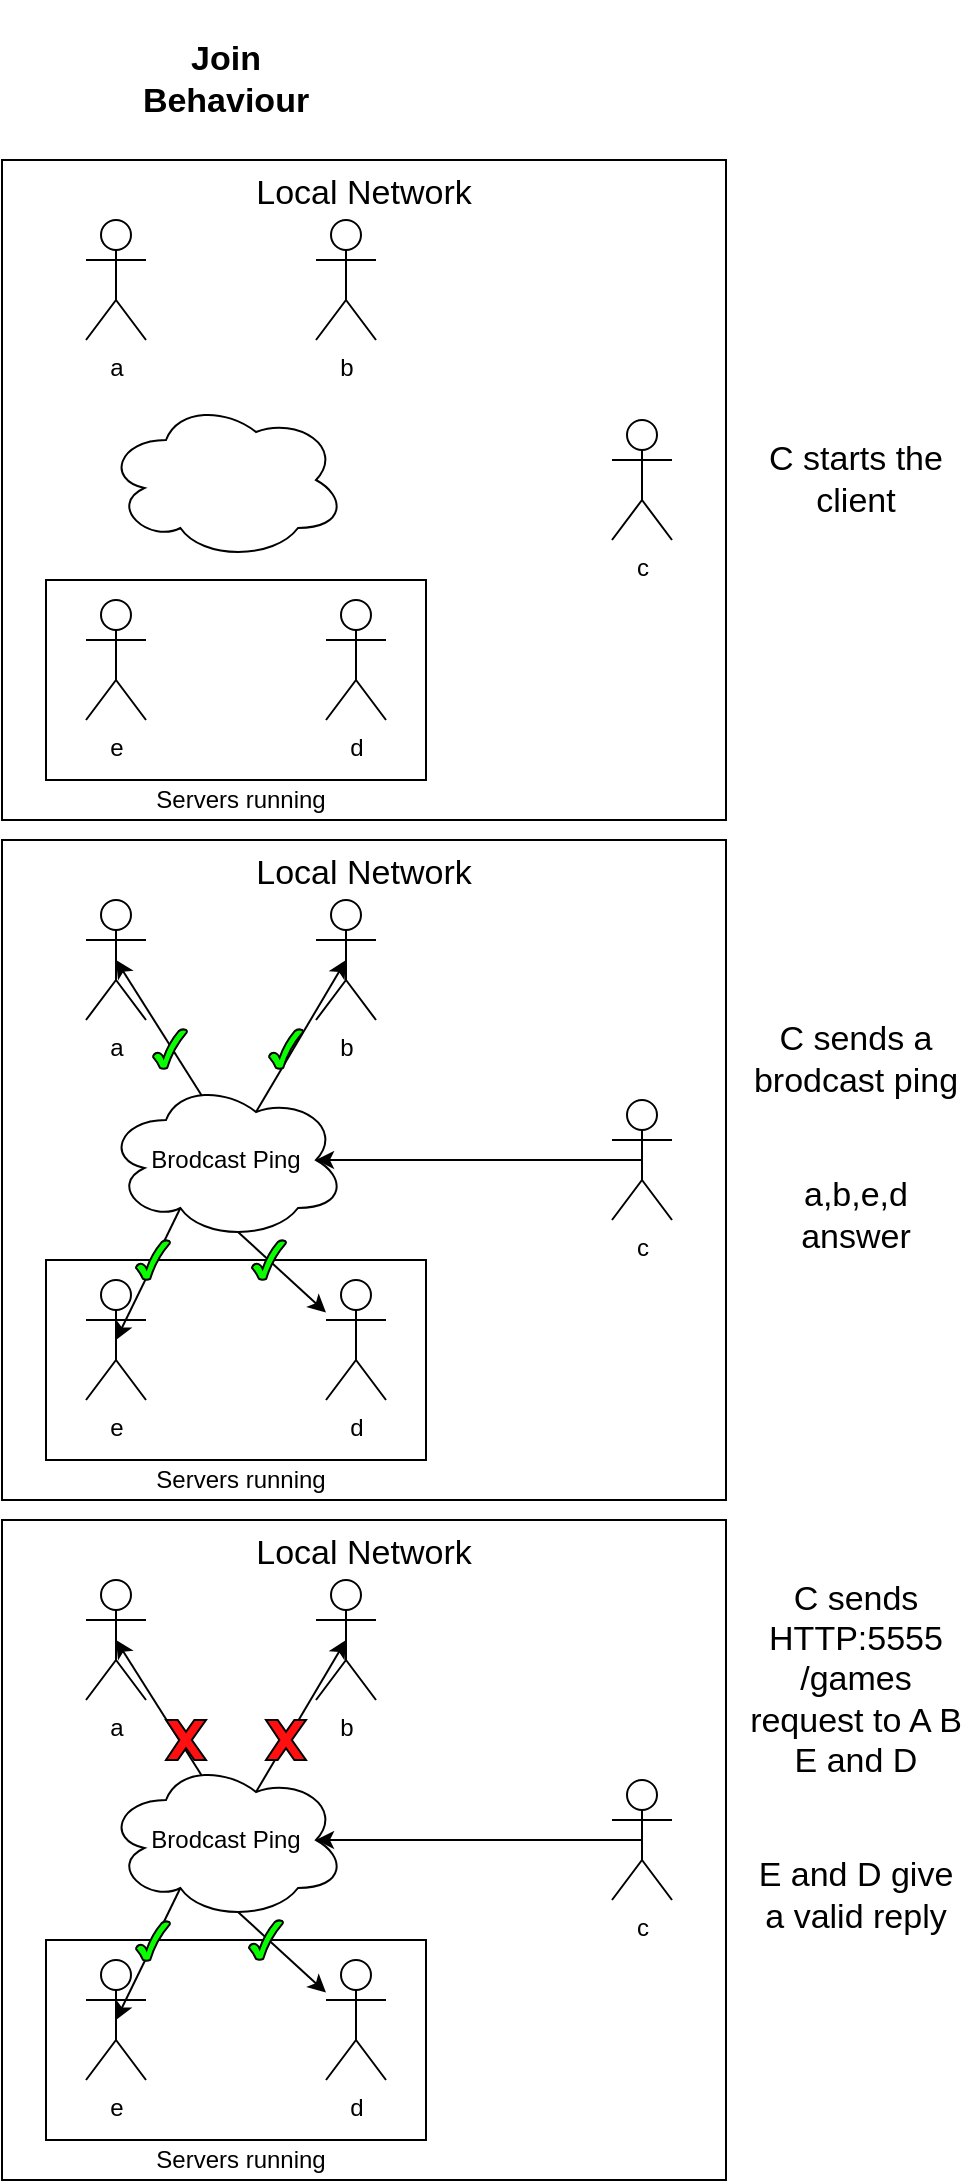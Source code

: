 <mxfile version="12.1.0" type="device" pages="1"><diagram id="Iv5khFm_y5IKehg6n_J-" name="Page-1"><mxGraphModel dx="1787" dy="1320" grid="1" gridSize="10" guides="1" tooltips="1" connect="1" arrows="1" fold="1" page="1" pageScale="1" pageWidth="827" pageHeight="1169" math="0" shadow="0"><root><mxCell id="0"/><mxCell id="1" parent="0"/><mxCell id="W9nOmSVlTzczXWhE0FWh-20" value="" style="rounded=0;whiteSpace=wrap;html=1;fillColor=none;" vertex="1" parent="1"><mxGeometry x="130" y="690" width="190" height="100" as="geometry"/></mxCell><mxCell id="W9nOmSVlTzczXWhE0FWh-22" value="Local Network" style="rounded=0;whiteSpace=wrap;html=1;fillColor=none;fontSize=17;verticalAlign=top;" vertex="1" parent="1"><mxGeometry x="108" y="480" width="362" height="330" as="geometry"/></mxCell><mxCell id="W9nOmSVlTzczXWhE0FWh-1" value="" style="ellipse;shape=cloud;whiteSpace=wrap;html=1;" vertex="1" parent="1"><mxGeometry x="160" y="260" width="120" height="80" as="geometry"/></mxCell><mxCell id="W9nOmSVlTzczXWhE0FWh-2" value="b" style="shape=umlActor;verticalLabelPosition=bottom;labelBackgroundColor=#ffffff;verticalAlign=top;html=1;outlineConnect=0;" vertex="1" parent="1"><mxGeometry x="265" y="170" width="30" height="60" as="geometry"/></mxCell><mxCell id="W9nOmSVlTzczXWhE0FWh-3" value="c" style="shape=umlActor;verticalLabelPosition=bottom;labelBackgroundColor=#ffffff;verticalAlign=top;html=1;outlineConnect=0;" vertex="1" parent="1"><mxGeometry x="413" y="270" width="30" height="60" as="geometry"/></mxCell><mxCell id="W9nOmSVlTzczXWhE0FWh-4" value="a" style="shape=umlActor;verticalLabelPosition=bottom;labelBackgroundColor=#ffffff;verticalAlign=top;html=1;outlineConnect=0;" vertex="1" parent="1"><mxGeometry x="150" y="170" width="30" height="60" as="geometry"/></mxCell><mxCell id="W9nOmSVlTzczXWhE0FWh-5" value="e" style="shape=umlActor;verticalLabelPosition=bottom;labelBackgroundColor=#ffffff;verticalAlign=top;html=1;outlineConnect=0;" vertex="1" parent="1"><mxGeometry x="150" y="360" width="30" height="60" as="geometry"/></mxCell><mxCell id="W9nOmSVlTzczXWhE0FWh-6" value="d" style="shape=umlActor;verticalLabelPosition=bottom;labelBackgroundColor=#ffffff;verticalAlign=top;html=1;outlineConnect=0;" vertex="1" parent="1"><mxGeometry x="270" y="360" width="30" height="60" as="geometry"/></mxCell><mxCell id="W9nOmSVlTzczXWhE0FWh-8" value="" style="rounded=0;whiteSpace=wrap;html=1;fillColor=none;" vertex="1" parent="1"><mxGeometry x="130" y="350" width="190" height="100" as="geometry"/></mxCell><mxCell id="W9nOmSVlTzczXWhE0FWh-9" value="Servers running" style="text;html=1;strokeColor=none;fillColor=none;align=center;verticalAlign=middle;whiteSpace=wrap;rounded=0;" vertex="1" parent="1"><mxGeometry x="175" y="450" width="105" height="20" as="geometry"/></mxCell><mxCell id="W9nOmSVlTzczXWhE0FWh-11" value="Join Behaviour" style="text;html=1;strokeColor=none;fillColor=none;align=center;verticalAlign=middle;whiteSpace=wrap;rounded=0;fontSize=17;fontStyle=1" vertex="1" parent="1"><mxGeometry x="180" y="60" width="80" height="80" as="geometry"/></mxCell><mxCell id="W9nOmSVlTzczXWhE0FWh-12" value="Local Network" style="rounded=0;whiteSpace=wrap;html=1;fillColor=none;fontSize=17;verticalAlign=top;" vertex="1" parent="1"><mxGeometry x="108" y="140" width="362" height="330" as="geometry"/></mxCell><mxCell id="W9nOmSVlTzczXWhE0FWh-13" value="C starts the client" style="text;html=1;strokeColor=none;fillColor=none;align=center;verticalAlign=middle;whiteSpace=wrap;rounded=0;fontSize=17;" vertex="1" parent="1"><mxGeometry x="480" y="280" width="110" height="40" as="geometry"/></mxCell><mxCell id="W9nOmSVlTzczXWhE0FWh-25" style="rounded=0;orthogonalLoop=1;jettySize=auto;html=1;exitX=0.625;exitY=0.2;exitDx=0;exitDy=0;exitPerimeter=0;entryX=0.5;entryY=0.5;entryDx=0;entryDy=0;entryPerimeter=0;fontSize=17;" edge="1" parent="1" source="W9nOmSVlTzczXWhE0FWh-14" target="W9nOmSVlTzczXWhE0FWh-15"><mxGeometry relative="1" as="geometry"/></mxCell><mxCell id="W9nOmSVlTzczXWhE0FWh-26" style="edgeStyle=none;rounded=0;orthogonalLoop=1;jettySize=auto;html=1;exitX=0.4;exitY=0.1;exitDx=0;exitDy=0;exitPerimeter=0;entryX=0.5;entryY=0.5;entryDx=0;entryDy=0;entryPerimeter=0;fontSize=17;" edge="1" parent="1" source="W9nOmSVlTzczXWhE0FWh-14" target="W9nOmSVlTzczXWhE0FWh-17"><mxGeometry relative="1" as="geometry"/></mxCell><mxCell id="W9nOmSVlTzczXWhE0FWh-27" style="edgeStyle=none;rounded=0;orthogonalLoop=1;jettySize=auto;html=1;exitX=0.31;exitY=0.8;exitDx=0;exitDy=0;exitPerimeter=0;entryX=0.5;entryY=0.5;entryDx=0;entryDy=0;entryPerimeter=0;fontSize=17;" edge="1" parent="1" source="W9nOmSVlTzczXWhE0FWh-14" target="W9nOmSVlTzczXWhE0FWh-18"><mxGeometry relative="1" as="geometry"/></mxCell><mxCell id="W9nOmSVlTzczXWhE0FWh-28" style="edgeStyle=none;rounded=0;orthogonalLoop=1;jettySize=auto;html=1;exitX=0.55;exitY=0.95;exitDx=0;exitDy=0;exitPerimeter=0;fontSize=17;" edge="1" parent="1" source="W9nOmSVlTzczXWhE0FWh-14" target="W9nOmSVlTzczXWhE0FWh-19"><mxGeometry relative="1" as="geometry"/></mxCell><mxCell id="W9nOmSVlTzczXWhE0FWh-14" value="Brodcast Ping" style="ellipse;shape=cloud;whiteSpace=wrap;html=1;" vertex="1" parent="1"><mxGeometry x="160" y="600" width="120" height="80" as="geometry"/></mxCell><mxCell id="W9nOmSVlTzczXWhE0FWh-15" value="b" style="shape=umlActor;verticalLabelPosition=bottom;labelBackgroundColor=#ffffff;verticalAlign=top;html=1;outlineConnect=0;" vertex="1" parent="1"><mxGeometry x="265" y="510" width="30" height="60" as="geometry"/></mxCell><mxCell id="W9nOmSVlTzczXWhE0FWh-24" style="edgeStyle=orthogonalEdgeStyle;rounded=0;orthogonalLoop=1;jettySize=auto;html=1;exitX=0.5;exitY=0.5;exitDx=0;exitDy=0;exitPerimeter=0;entryX=0.875;entryY=0.5;entryDx=0;entryDy=0;entryPerimeter=0;fontSize=17;" edge="1" parent="1" source="W9nOmSVlTzczXWhE0FWh-16" target="W9nOmSVlTzczXWhE0FWh-14"><mxGeometry relative="1" as="geometry"/></mxCell><mxCell id="W9nOmSVlTzczXWhE0FWh-16" value="c" style="shape=umlActor;verticalLabelPosition=bottom;labelBackgroundColor=#ffffff;verticalAlign=top;html=1;outlineConnect=0;" vertex="1" parent="1"><mxGeometry x="413" y="610" width="30" height="60" as="geometry"/></mxCell><mxCell id="W9nOmSVlTzczXWhE0FWh-17" value="a" style="shape=umlActor;verticalLabelPosition=bottom;labelBackgroundColor=#ffffff;verticalAlign=top;html=1;outlineConnect=0;" vertex="1" parent="1"><mxGeometry x="150" y="510" width="30" height="60" as="geometry"/></mxCell><mxCell id="W9nOmSVlTzczXWhE0FWh-18" value="e" style="shape=umlActor;verticalLabelPosition=bottom;labelBackgroundColor=#ffffff;verticalAlign=top;html=1;outlineConnect=0;" vertex="1" parent="1"><mxGeometry x="150" y="700" width="30" height="60" as="geometry"/></mxCell><mxCell id="W9nOmSVlTzczXWhE0FWh-19" value="d" style="shape=umlActor;verticalLabelPosition=bottom;labelBackgroundColor=#ffffff;verticalAlign=top;html=1;outlineConnect=0;" vertex="1" parent="1"><mxGeometry x="270" y="700" width="30" height="60" as="geometry"/></mxCell><mxCell id="W9nOmSVlTzczXWhE0FWh-21" value="Servers running" style="text;html=1;strokeColor=none;fillColor=none;align=center;verticalAlign=middle;whiteSpace=wrap;rounded=0;" vertex="1" parent="1"><mxGeometry x="175" y="790" width="105" height="20" as="geometry"/></mxCell><mxCell id="W9nOmSVlTzczXWhE0FWh-23" value="C sends a brodcast ping" style="text;html=1;strokeColor=none;fillColor=none;align=center;verticalAlign=middle;whiteSpace=wrap;rounded=0;fontSize=17;" vertex="1" parent="1"><mxGeometry x="480" y="570" width="110" height="40" as="geometry"/></mxCell><mxCell id="W9nOmSVlTzczXWhE0FWh-29" value="a,b,e,d answer" style="text;html=1;strokeColor=none;fillColor=none;align=center;verticalAlign=middle;whiteSpace=wrap;rounded=0;fontSize=17;" vertex="1" parent="1"><mxGeometry x="480" y="645" width="110" height="45" as="geometry"/></mxCell><mxCell id="W9nOmSVlTzczXWhE0FWh-30" value="" style="rounded=0;whiteSpace=wrap;html=1;fillColor=none;" vertex="1" parent="1"><mxGeometry x="130" y="1030" width="190" height="100" as="geometry"/></mxCell><mxCell id="W9nOmSVlTzczXWhE0FWh-31" value="Local Network" style="rounded=0;whiteSpace=wrap;html=1;fillColor=none;fontSize=17;verticalAlign=top;" vertex="1" parent="1"><mxGeometry x="108" y="820" width="362" height="330" as="geometry"/></mxCell><mxCell id="W9nOmSVlTzczXWhE0FWh-32" style="rounded=0;orthogonalLoop=1;jettySize=auto;html=1;exitX=0.625;exitY=0.2;exitDx=0;exitDy=0;exitPerimeter=0;entryX=0.5;entryY=0.5;entryDx=0;entryDy=0;entryPerimeter=0;fontSize=17;" edge="1" source="W9nOmSVlTzczXWhE0FWh-36" target="W9nOmSVlTzczXWhE0FWh-37" parent="1"><mxGeometry relative="1" as="geometry"/></mxCell><mxCell id="W9nOmSVlTzczXWhE0FWh-33" style="edgeStyle=none;rounded=0;orthogonalLoop=1;jettySize=auto;html=1;exitX=0.4;exitY=0.1;exitDx=0;exitDy=0;exitPerimeter=0;entryX=0.5;entryY=0.5;entryDx=0;entryDy=0;entryPerimeter=0;fontSize=17;" edge="1" source="W9nOmSVlTzczXWhE0FWh-36" target="W9nOmSVlTzczXWhE0FWh-40" parent="1"><mxGeometry relative="1" as="geometry"/></mxCell><mxCell id="W9nOmSVlTzczXWhE0FWh-34" style="edgeStyle=none;rounded=0;orthogonalLoop=1;jettySize=auto;html=1;exitX=0.31;exitY=0.8;exitDx=0;exitDy=0;exitPerimeter=0;entryX=0.5;entryY=0.5;entryDx=0;entryDy=0;entryPerimeter=0;fontSize=17;" edge="1" source="W9nOmSVlTzczXWhE0FWh-36" target="W9nOmSVlTzczXWhE0FWh-41" parent="1"><mxGeometry relative="1" as="geometry"/></mxCell><mxCell id="W9nOmSVlTzczXWhE0FWh-35" style="edgeStyle=none;rounded=0;orthogonalLoop=1;jettySize=auto;html=1;exitX=0.55;exitY=0.95;exitDx=0;exitDy=0;exitPerimeter=0;fontSize=17;" edge="1" source="W9nOmSVlTzczXWhE0FWh-36" target="W9nOmSVlTzczXWhE0FWh-42" parent="1"><mxGeometry relative="1" as="geometry"/></mxCell><mxCell id="W9nOmSVlTzczXWhE0FWh-36" value="Brodcast Ping" style="ellipse;shape=cloud;whiteSpace=wrap;html=1;" vertex="1" parent="1"><mxGeometry x="160" y="940" width="120" height="80" as="geometry"/></mxCell><mxCell id="W9nOmSVlTzczXWhE0FWh-37" value="b" style="shape=umlActor;verticalLabelPosition=bottom;labelBackgroundColor=#ffffff;verticalAlign=top;html=1;outlineConnect=0;" vertex="1" parent="1"><mxGeometry x="265" y="850" width="30" height="60" as="geometry"/></mxCell><mxCell id="W9nOmSVlTzczXWhE0FWh-38" style="edgeStyle=orthogonalEdgeStyle;rounded=0;orthogonalLoop=1;jettySize=auto;html=1;exitX=0.5;exitY=0.5;exitDx=0;exitDy=0;exitPerimeter=0;entryX=0.875;entryY=0.5;entryDx=0;entryDy=0;entryPerimeter=0;fontSize=17;" edge="1" source="W9nOmSVlTzczXWhE0FWh-39" target="W9nOmSVlTzczXWhE0FWh-36" parent="1"><mxGeometry relative="1" as="geometry"/></mxCell><mxCell id="W9nOmSVlTzczXWhE0FWh-39" value="c" style="shape=umlActor;verticalLabelPosition=bottom;labelBackgroundColor=#ffffff;verticalAlign=top;html=1;outlineConnect=0;" vertex="1" parent="1"><mxGeometry x="413" y="950" width="30" height="60" as="geometry"/></mxCell><mxCell id="W9nOmSVlTzczXWhE0FWh-40" value="a" style="shape=umlActor;verticalLabelPosition=bottom;labelBackgroundColor=#ffffff;verticalAlign=top;html=1;outlineConnect=0;" vertex="1" parent="1"><mxGeometry x="150" y="850" width="30" height="60" as="geometry"/></mxCell><mxCell id="W9nOmSVlTzczXWhE0FWh-41" value="e" style="shape=umlActor;verticalLabelPosition=bottom;labelBackgroundColor=#ffffff;verticalAlign=top;html=1;outlineConnect=0;" vertex="1" parent="1"><mxGeometry x="150" y="1040" width="30" height="60" as="geometry"/></mxCell><mxCell id="W9nOmSVlTzczXWhE0FWh-42" value="d" style="shape=umlActor;verticalLabelPosition=bottom;labelBackgroundColor=#ffffff;verticalAlign=top;html=1;outlineConnect=0;" vertex="1" parent="1"><mxGeometry x="270" y="1040" width="30" height="60" as="geometry"/></mxCell><mxCell id="W9nOmSVlTzczXWhE0FWh-43" value="Servers running" style="text;html=1;strokeColor=none;fillColor=none;align=center;verticalAlign=middle;whiteSpace=wrap;rounded=0;" vertex="1" parent="1"><mxGeometry x="175" y="1130" width="105" height="20" as="geometry"/></mxCell><mxCell id="W9nOmSVlTzczXWhE0FWh-44" value="C sends HTTP:5555 /games request to A B E and D" style="text;html=1;strokeColor=none;fillColor=none;align=center;verticalAlign=middle;whiteSpace=wrap;rounded=0;fontSize=17;" vertex="1" parent="1"><mxGeometry x="480" y="850" width="110" height="100" as="geometry"/></mxCell><mxCell id="W9nOmSVlTzczXWhE0FWh-45" value="E and D give a valid reply" style="text;html=1;strokeColor=none;fillColor=none;align=center;verticalAlign=middle;whiteSpace=wrap;rounded=0;fontSize=17;" vertex="1" parent="1"><mxGeometry x="480" y="985" width="110" height="45" as="geometry"/></mxCell><mxCell id="W9nOmSVlTzczXWhE0FWh-48" value="" style="verticalLabelPosition=bottom;verticalAlign=top;html=1;shape=mxgraph.basic.x;fillColor=#FF0F0F;fontSize=17;" vertex="1" parent="1"><mxGeometry x="240" y="920" width="20" height="20" as="geometry"/></mxCell><mxCell id="W9nOmSVlTzczXWhE0FWh-50" value="" style="verticalLabelPosition=bottom;verticalAlign=top;html=1;shape=mxgraph.basic.x;fillColor=#FF0F0F;fontSize=17;" vertex="1" parent="1"><mxGeometry x="190" y="920" width="20" height="20" as="geometry"/></mxCell><mxCell id="W9nOmSVlTzczXWhE0FWh-51" value="" style="verticalLabelPosition=bottom;verticalAlign=top;html=1;shape=mxgraph.basic.tick;fillColor=#09FF00;fontSize=17;" vertex="1" parent="1"><mxGeometry x="231.5" y="1020" width="17" height="20" as="geometry"/></mxCell><mxCell id="W9nOmSVlTzczXWhE0FWh-52" value="" style="verticalLabelPosition=bottom;verticalAlign=top;html=1;shape=mxgraph.basic.tick;fillColor=#09FF00;fontSize=17;" vertex="1" parent="1"><mxGeometry x="175" y="1020.5" width="17" height="20" as="geometry"/></mxCell><mxCell id="W9nOmSVlTzczXWhE0FWh-53" value="" style="verticalLabelPosition=bottom;verticalAlign=top;html=1;shape=mxgraph.basic.tick;fillColor=#09FF00;fontSize=17;" vertex="1" parent="1"><mxGeometry x="175" y="680" width="17" height="20" as="geometry"/></mxCell><mxCell id="W9nOmSVlTzczXWhE0FWh-54" value="" style="verticalLabelPosition=bottom;verticalAlign=top;html=1;shape=mxgraph.basic.tick;fillColor=#09FF00;fontSize=17;" vertex="1" parent="1"><mxGeometry x="233" y="680" width="17" height="20" as="geometry"/></mxCell><mxCell id="W9nOmSVlTzczXWhE0FWh-55" value="" style="verticalLabelPosition=bottom;verticalAlign=top;html=1;shape=mxgraph.basic.tick;fillColor=#09FF00;fontSize=17;" vertex="1" parent="1"><mxGeometry x="183.5" y="574.5" width="17" height="20" as="geometry"/></mxCell><mxCell id="W9nOmSVlTzczXWhE0FWh-56" value="" style="verticalLabelPosition=bottom;verticalAlign=top;html=1;shape=mxgraph.basic.tick;fillColor=#09FF00;fontSize=17;" vertex="1" parent="1"><mxGeometry x="241.5" y="574.5" width="17" height="20" as="geometry"/></mxCell></root></mxGraphModel></diagram></mxfile>